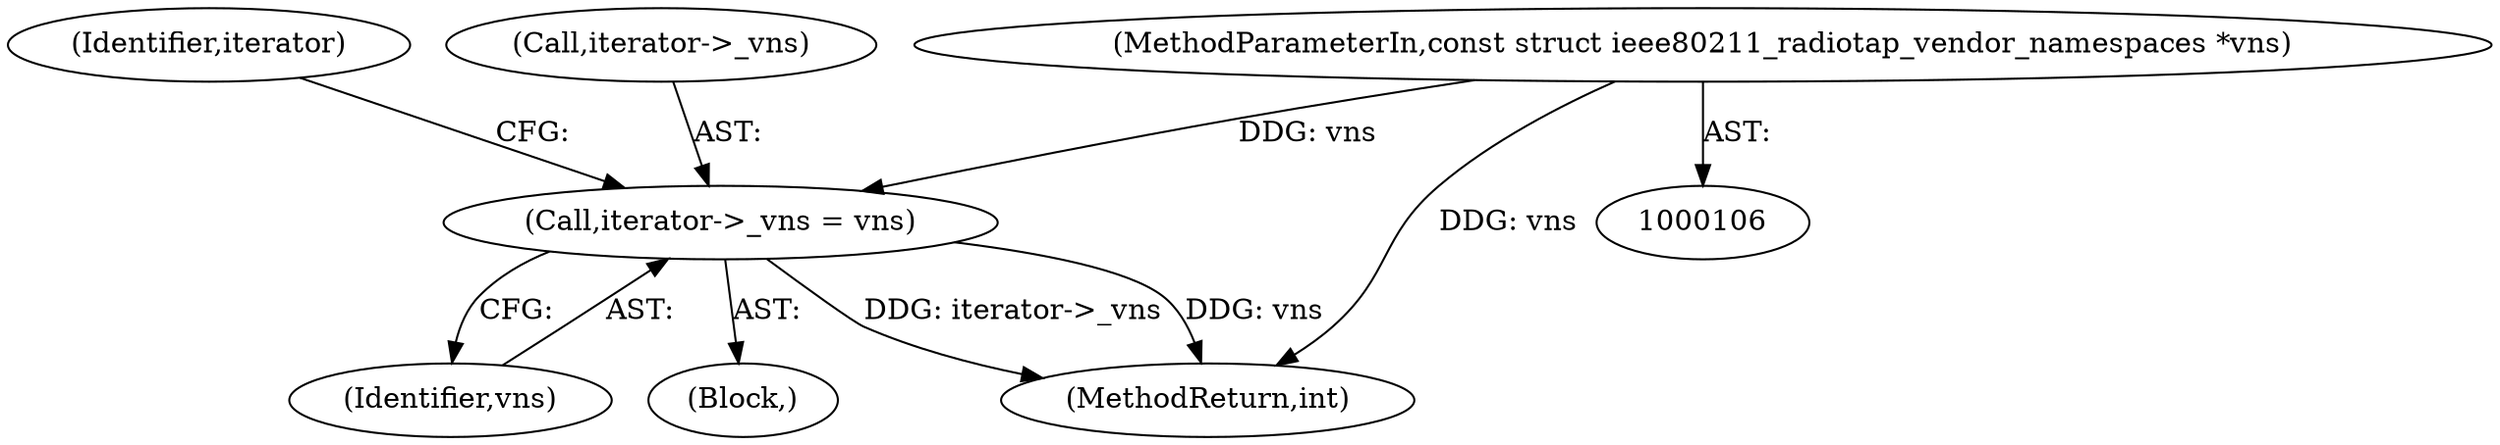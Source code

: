 digraph "0_linux_f5563318ff1bde15b10e736e97ffce13be08bc1a@pointer" {
"1000186" [label="(Call,iterator->_vns = vns)"];
"1000110" [label="(MethodParameterIn,const struct ieee80211_radiotap_vendor_namespaces *vns)"];
"1000186" [label="(Call,iterator->_vns = vns)"];
"1000190" [label="(Identifier,vns)"];
"1000111" [label="(Block,)"];
"1000193" [label="(Identifier,iterator)"];
"1000187" [label="(Call,iterator->_vns)"];
"1000263" [label="(MethodReturn,int)"];
"1000110" [label="(MethodParameterIn,const struct ieee80211_radiotap_vendor_namespaces *vns)"];
"1000186" -> "1000111"  [label="AST: "];
"1000186" -> "1000190"  [label="CFG: "];
"1000187" -> "1000186"  [label="AST: "];
"1000190" -> "1000186"  [label="AST: "];
"1000193" -> "1000186"  [label="CFG: "];
"1000186" -> "1000263"  [label="DDG: iterator->_vns"];
"1000186" -> "1000263"  [label="DDG: vns"];
"1000110" -> "1000186"  [label="DDG: vns"];
"1000110" -> "1000106"  [label="AST: "];
"1000110" -> "1000263"  [label="DDG: vns"];
}
